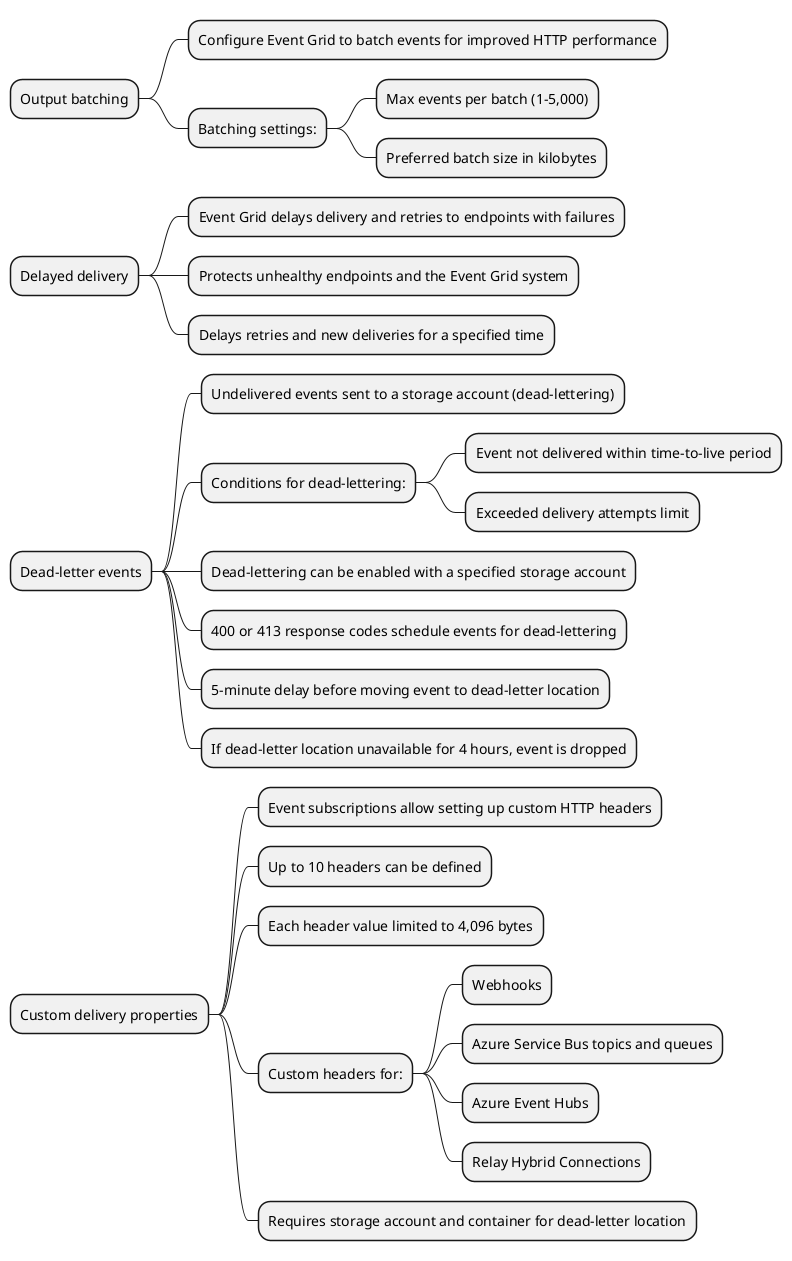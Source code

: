 @startmindmap
* Output batching
** Configure Event Grid to batch events for improved HTTP performance
** Batching settings:
*** Max events per batch (1-5,000)
*** Preferred batch size in kilobytes
* Delayed delivery
** Event Grid delays delivery and retries to endpoints with failures
** Protects unhealthy endpoints and the Event Grid system
** Delays retries and new deliveries for a specified time
* Dead-letter events
** Undelivered events sent to a storage account (dead-lettering)
** Conditions for dead-lettering:
*** Event not delivered within time-to-live period
*** Exceeded delivery attempts limit
** Dead-lettering can be enabled with a specified storage account
** 400 or 413 response codes schedule events for dead-lettering
** 5-minute delay before moving event to dead-letter location
** If dead-letter location unavailable for 4 hours, event is dropped
* Custom delivery properties
** Event subscriptions allow setting up custom HTTP headers
** Up to 10 headers can be defined
** Each header value limited to 4,096 bytes
** Custom headers for:
*** Webhooks
*** Azure Service Bus topics and queues
*** Azure Event Hubs
*** Relay Hybrid Connections
** Requires storage account and container for dead-letter location
@endmindmap
